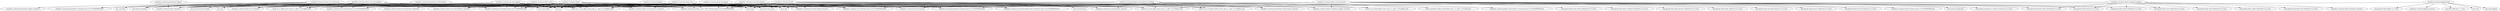 digraph "classes" {
    // Path: /home/rsearls/j1/Resteasy/resteasy-legacy/target/classes
   "org.jboss.resteasy.annotations.interception"      -> "java.lang";
   "org.jboss.resteasy.annotations.interception"      -> "java.lang.annotation";
   "org.jboss.resteasy.annotations.legacy"            -> "java.lang";
   "org.jboss.resteasy.annotations.legacy"            -> "java.lang.annotation";
   "org.jboss.resteasy.annotations.legacy"            -> "org.jboss.resteasy.client (classes)";
   "org.jboss.resteasy.client"                        -> "java.io";
   "org.jboss.resteasy.client"                        -> "java.lang";
   "org.jboss.resteasy.client"                        -> "java.lang.annotation";
   "org.jboss.resteasy.client"                        -> "java.lang.reflect";
   "org.jboss.resteasy.client"                        -> "java.net";
   "org.jboss.resteasy.client"                        -> "java.util";
   "org.jboss.resteasy.client"                        -> "javax.ws.rs (jboss-jaxrs-api_2.1_spec-1.0.0.Alpha1.jar)";
   "org.jboss.resteasy.client"                        -> "javax.ws.rs.core (jboss-jaxrs-api_2.1_spec-1.0.0.Alpha1.jar)";
   "org.jboss.resteasy.client"                        -> "javax.ws.rs.ext (jboss-jaxrs-api_2.1_spec-1.0.0.Alpha1.jar)";
   "org.jboss.resteasy.client"                        -> "org.jboss.resteasy.client.core (classes)";
   "org.jboss.resteasy.client"                        -> "org.jboss.resteasy.client.core.executors (classes)";
   "org.jboss.resteasy.client"                        -> "org.jboss.resteasy.client.core.extractors (classes)";
   "org.jboss.resteasy.client"                        -> "org.jboss.resteasy.client.core.marshallers (classes)";
   "org.jboss.resteasy.client"                        -> "org.jboss.resteasy.core.interception (classes)";
   "org.jboss.resteasy.client"                        -> "org.jboss.resteasy.resteasy_jaxrs.i18n (resteasy-jaxrs-4.0.0-SNAPSHOT.jar)";
   "org.jboss.resteasy.client"                        -> "org.jboss.resteasy.specimpl (resteasy-jaxrs-4.0.0-SNAPSHOT.jar)";
   "org.jboss.resteasy.client"                        -> "org.jboss.resteasy.spi (resteasy-jaxrs-4.0.0-SNAPSHOT.jar)";
   "org.jboss.resteasy.client"                        -> "org.jboss.resteasy.spi.old (classes)";
   "org.jboss.resteasy.client"                        -> "org.jboss.resteasy.util (resteasy-jaxrs-4.0.0-SNAPSHOT.jar)";
   "org.jboss.resteasy.client.cache"                  -> "java.io";
   "org.jboss.resteasy.client.cache"                  -> "java.lang";
   "org.jboss.resteasy.client.cache"                  -> "java.lang.reflect";
   "org.jboss.resteasy.client.cache"                  -> "java.util";
   "org.jboss.resteasy.client.cache"                  -> "java.util.concurrent";
   "org.jboss.resteasy.client.cache"                  -> "java.util.concurrent.atomic";
   "org.jboss.resteasy.client.cache"                  -> "javax.ws.rs (jboss-jaxrs-api_2.1_spec-1.0.0.Alpha1.jar)";
   "org.jboss.resteasy.client.cache"                  -> "javax.ws.rs.core (jboss-jaxrs-api_2.1_spec-1.0.0.Alpha1.jar)";
   "org.jboss.resteasy.client.cache"                  -> "org.jboss.resteasy.client (classes)";
   "org.jboss.resteasy.client.cache"                  -> "org.jboss.resteasy.client.core (classes)";
   "org.jboss.resteasy.client.cache"                  -> "org.jboss.resteasy.client.core.marshallers (classes)";
   "org.jboss.resteasy.client.cache"                  -> "org.jboss.resteasy.spi (resteasy-jaxrs-4.0.0-SNAPSHOT.jar)";
   "org.jboss.resteasy.client.cache"                  -> "org.jboss.resteasy.spi.interception (classes)";
   "org.jboss.resteasy.client.cache"                  -> "org.jboss.resteasy.util (resteasy-jaxrs-4.0.0-SNAPSHOT.jar)";
   "org.jboss.resteasy.client.core"                   -> "java.io";
   "org.jboss.resteasy.client.core"                   -> "java.lang";
   "org.jboss.resteasy.client.core"                   -> "java.lang.annotation";
   "org.jboss.resteasy.client.core"                   -> "java.lang.reflect";
   "org.jboss.resteasy.client.core"                   -> "java.net";
   "org.jboss.resteasy.client.core"                   -> "java.util";
   "org.jboss.resteasy.client.core"                   -> "javax.ws.rs (jboss-jaxrs-api_2.1_spec-1.0.0.Alpha1.jar)";
   "org.jboss.resteasy.client.core"                   -> "javax.ws.rs.core (jboss-jaxrs-api_2.1_spec-1.0.0.Alpha1.jar)";
   "org.jboss.resteasy.client.core"                   -> "javax.ws.rs.ext (jboss-jaxrs-api_2.1_spec-1.0.0.Alpha1.jar)";
   "org.jboss.resteasy.client.core"                   -> "org.jboss.resteasy.client (classes)";
   "org.jboss.resteasy.client.core"                   -> "org.jboss.resteasy.client.core.extractors (classes)";
   "org.jboss.resteasy.client.core"                   -> "org.jboss.resteasy.client.core.marshallers (classes)";
   "org.jboss.resteasy.client.core"                   -> "org.jboss.resteasy.client.exception.mapper (classes)";
   "org.jboss.resteasy.client.core"                   -> "org.jboss.resteasy.core (resteasy-jaxrs-4.0.0-SNAPSHOT.jar)";
   "org.jboss.resteasy.client.core"                   -> "org.jboss.resteasy.core.interception (classes)";
   "org.jboss.resteasy.client.core"                   -> "org.jboss.resteasy.core.interception.jaxrs (resteasy-jaxrs-4.0.0-SNAPSHOT.jar)";
   "org.jboss.resteasy.client.core"                   -> "org.jboss.resteasy.resteasy_jaxrs.i18n (resteasy-jaxrs-4.0.0-SNAPSHOT.jar)";
   "org.jboss.resteasy.client.core"                   -> "org.jboss.resteasy.specimpl (resteasy-jaxrs-4.0.0-SNAPSHOT.jar)";
   "org.jboss.resteasy.client.core"                   -> "org.jboss.resteasy.spi (resteasy-jaxrs-4.0.0-SNAPSHOT.jar)";
   "org.jboss.resteasy.client.core"                   -> "org.jboss.resteasy.spi.interception (classes)";
   "org.jboss.resteasy.client.core"                   -> "org.jboss.resteasy.spi.old (classes)";
   "org.jboss.resteasy.client.core"                   -> "org.jboss.resteasy.util (resteasy-jaxrs-4.0.0-SNAPSHOT.jar)";
   "org.jboss.resteasy.client.core.executors"         -> "java.io";
   "org.jboss.resteasy.client.core.executors"         -> "java.lang";
   "org.jboss.resteasy.client.core.executors"         -> "java.lang.management";
   "org.jboss.resteasy.client.core.executors"         -> "java.lang.reflect";
   "org.jboss.resteasy.client.core.executors"         -> "java.net";
   "org.jboss.resteasy.client.core.executors"         -> "java.util";
   "org.jboss.resteasy.client.core.executors"         -> "javax.ws.rs.core (jboss-jaxrs-api_2.1_spec-1.0.0.Alpha1.jar)";
   "org.jboss.resteasy.client.core.executors"         -> "org.apache.commons.io.output (commons-io-2.5.jar)";
   "org.jboss.resteasy.client.core.executors"         -> "org.apache.http (httpcore-4.4.5.jar)";
   "org.jboss.resteasy.client.core.executors"         -> "org.apache.http.client (httpclient-4.5.2.jar)";
   "org.jboss.resteasy.client.core.executors"         -> "org.apache.http.client.entity (httpclient-4.5.2.jar)";
   "org.jboss.resteasy.client.core.executors"         -> "org.apache.http.client.methods (httpclient-4.5.2.jar)";
   "org.jboss.resteasy.client.core.executors"         -> "org.apache.http.client.params (httpclient-4.5.2.jar)";
   "org.jboss.resteasy.client.core.executors"         -> "org.apache.http.conn (httpclient-4.5.2.jar)";
   "org.jboss.resteasy.client.core.executors"         -> "org.apache.http.entity (httpcore-4.4.5.jar)";
   "org.jboss.resteasy.client.core.executors"         -> "org.apache.http.impl.client (httpclient-4.5.2.jar)";
   "org.jboss.resteasy.client.core.executors"         -> "org.apache.http.message (httpcore-4.4.5.jar)";
   "org.jboss.resteasy.client.core.executors"         -> "org.apache.http.params (httpcore-4.4.5.jar)";
   "org.jboss.resteasy.client.core.executors"         -> "org.apache.http.protocol (httpcore-4.4.5.jar)";
   "org.jboss.resteasy.client.core.executors"         -> "org.jboss.resteasy.client (classes)";
   "org.jboss.resteasy.client.core.executors"         -> "org.jboss.resteasy.client.core (classes)";
   "org.jboss.resteasy.client.core.executors"         -> "org.jboss.resteasy.client.exception.mapper (classes)";
   "org.jboss.resteasy.client.core.executors"         -> "org.jboss.resteasy.core (resteasy-jaxrs-4.0.0-SNAPSHOT.jar)";
   "org.jboss.resteasy.client.core.executors"         -> "org.jboss.resteasy.mock (resteasy-jaxrs-4.0.0-SNAPSHOT.jar)";
   "org.jboss.resteasy.client.core.executors"         -> "org.jboss.resteasy.resteasy_jaxrs.i18n (resteasy-jaxrs-4.0.0-SNAPSHOT.jar)";
   "org.jboss.resteasy.client.core.executors"         -> "org.jboss.resteasy.specimpl (resteasy-jaxrs-4.0.0-SNAPSHOT.jar)";
   "org.jboss.resteasy.client.core.executors"         -> "org.jboss.resteasy.spi (resteasy-jaxrs-4.0.0-SNAPSHOT.jar)";
   "org.jboss.resteasy.client.core.executors"         -> "org.jboss.resteasy.spi.old (classes)";
   "org.jboss.resteasy.client.core.executors"         -> "org.jboss.resteasy.util (resteasy-jaxrs-4.0.0-SNAPSHOT.jar)";
   "org.jboss.resteasy.client.core.extractors"        -> "java.io";
   "org.jboss.resteasy.client.core.extractors"        -> "java.lang";
   "org.jboss.resteasy.client.core.extractors"        -> "java.lang.annotation";
   "org.jboss.resteasy.client.core.extractors"        -> "java.lang.reflect";
   "org.jboss.resteasy.client.core.extractors"        -> "java.net";
   "org.jboss.resteasy.client.core.extractors"        -> "java.util";
   "org.jboss.resteasy.client.core.extractors"        -> "javax.ws.rs (jboss-jaxrs-api_2.1_spec-1.0.0.Alpha1.jar)";
   "org.jboss.resteasy.client.core.extractors"        -> "javax.ws.rs.core (jboss-jaxrs-api_2.1_spec-1.0.0.Alpha1.jar)";
   "org.jboss.resteasy.client.core.extractors"        -> "org.jboss.resteasy.annotations (resteasy-jaxrs-4.0.0-SNAPSHOT.jar)";
   "org.jboss.resteasy.client.core.extractors"        -> "org.jboss.resteasy.annotations.legacy (classes)";
   "org.jboss.resteasy.client.core.extractors"        -> "org.jboss.resteasy.client (classes)";
   "org.jboss.resteasy.client.core.extractors"        -> "org.jboss.resteasy.client.core (classes)";
   "org.jboss.resteasy.client.core.extractors"        -> "org.jboss.resteasy.resteasy_jaxrs.i18n (resteasy-jaxrs-4.0.0-SNAPSHOT.jar)";
   "org.jboss.resteasy.client.core.extractors"        -> "org.jboss.resteasy.spi (resteasy-jaxrs-4.0.0-SNAPSHOT.jar)";
   "org.jboss.resteasy.client.core.extractors"        -> "org.jboss.resteasy.util (resteasy-jaxrs-4.0.0-SNAPSHOT.jar)";
   "org.jboss.resteasy.client.core.marshallers"       -> "java.io";
   "org.jboss.resteasy.client.core.marshallers"       -> "java.lang";
   "org.jboss.resteasy.client.core.marshallers"       -> "java.lang.annotation";
   "org.jboss.resteasy.client.core.marshallers"       -> "java.lang.reflect";
   "org.jboss.resteasy.client.core.marshallers"       -> "java.net";
   "org.jboss.resteasy.client.core.marshallers"       -> "java.security";
   "org.jboss.resteasy.client.core.marshallers"       -> "java.util";
   "org.jboss.resteasy.client.core.marshallers"       -> "javax.ws.rs (jboss-jaxrs-api_2.1_spec-1.0.0.Alpha1.jar)";
   "org.jboss.resteasy.client.core.marshallers"       -> "javax.ws.rs.core (jboss-jaxrs-api_2.1_spec-1.0.0.Alpha1.jar)";
   "org.jboss.resteasy.client.core.marshallers"       -> "org.jboss.resteasy.annotations (resteasy-jaxrs-4.0.0-SNAPSHOT.jar)";
   "org.jboss.resteasy.client.core.marshallers"       -> "org.jboss.resteasy.client (classes)";
   "org.jboss.resteasy.client.core.marshallers"       -> "org.jboss.resteasy.client.core (classes)";
   "org.jboss.resteasy.client.core.marshallers"       -> "org.jboss.resteasy.resteasy_jaxrs.i18n (resteasy-jaxrs-4.0.0-SNAPSHOT.jar)";
   "org.jboss.resteasy.client.core.marshallers"       -> "org.jboss.resteasy.spi (resteasy-jaxrs-4.0.0-SNAPSHOT.jar)";
   "org.jboss.resteasy.client.core.marshallers"       -> "org.jboss.resteasy.util (resteasy-jaxrs-4.0.0-SNAPSHOT.jar)";
   "org.jboss.resteasy.client.exception"              -> "java.lang";
   "org.jboss.resteasy.client.exception.mapper"       -> "java.io";
   "org.jboss.resteasy.client.exception.mapper"       -> "java.lang";
   "org.jboss.resteasy.client.exception.mapper"       -> "javax.ws.rs.ext (jboss-jaxrs-api_2.1_spec-1.0.0.Alpha1.jar)";
   "org.jboss.resteasy.client.exception.mapper"       -> "org.apache.http (httpcore-4.4.5.jar)";
   "org.jboss.resteasy.client.exception.mapper"       -> "org.apache.http.auth (httpclient-4.5.2.jar)";
   "org.jboss.resteasy.client.exception.mapper"       -> "org.apache.http.client (httpclient-4.5.2.jar)";
   "org.jboss.resteasy.client.exception.mapper"       -> "org.apache.http.conn (httpclient-4.5.2.jar)";
   "org.jboss.resteasy.client.exception.mapper"       -> "org.apache.http.cookie (httpclient-4.5.2.jar)";
   "org.jboss.resteasy.client.exception.mapper"       -> "org.apache.http.impl.auth (httpclient-4.5.2.jar)";
   "org.jboss.resteasy.client.exception.mapper"       -> "org.apache.http.impl.client (httpclient-4.5.2.jar)";
   "org.jboss.resteasy.client.exception.mapper"       -> "org.jboss.resteasy.client.exception (classes)";
   "org.jboss.resteasy.core.interception"             -> "java.io";
   "org.jboss.resteasy.core.interception"             -> "java.lang";
   "org.jboss.resteasy.core.interception"             -> "java.lang.annotation";
   "org.jboss.resteasy.core.interception"             -> "java.lang.reflect";
   "org.jboss.resteasy.core.interception"             -> "java.util";
   "org.jboss.resteasy.core.interception"             -> "java.util.function";
   "org.jboss.resteasy.core.interception"             -> "javax.ws.rs (jboss-jaxrs-api_2.1_spec-1.0.0.Alpha1.jar)";
   "org.jboss.resteasy.core.interception"             -> "javax.ws.rs.container (jboss-jaxrs-api_2.1_spec-1.0.0.Alpha1.jar)";
   "org.jboss.resteasy.core.interception"             -> "javax.ws.rs.core (jboss-jaxrs-api_2.1_spec-1.0.0.Alpha1.jar)";
   "org.jboss.resteasy.core.interception"             -> "javax.ws.rs.ext (jboss-jaxrs-api_2.1_spec-1.0.0.Alpha1.jar)";
   "org.jboss.resteasy.core.interception"             -> "org.jboss.resteasy.annotations.interception (classes)";
   "org.jboss.resteasy.core.interception"             -> "org.jboss.resteasy.client (classes)";
   "org.jboss.resteasy.core.interception"             -> "org.jboss.resteasy.core (resteasy-jaxrs-4.0.0-SNAPSHOT.jar)";
   "org.jboss.resteasy.core.interception"             -> "org.jboss.resteasy.core.interception.jaxrs (resteasy-jaxrs-4.0.0-SNAPSHOT.jar)";
   "org.jboss.resteasy.core.interception"             -> "org.jboss.resteasy.resteasy_jaxrs.i18n (resteasy-jaxrs-4.0.0-SNAPSHOT.jar)";
   "org.jboss.resteasy.core.interception"             -> "org.jboss.resteasy.specimpl (resteasy-jaxrs-4.0.0-SNAPSHOT.jar)";
   "org.jboss.resteasy.core.interception"             -> "org.jboss.resteasy.spi (resteasy-jaxrs-4.0.0-SNAPSHOT.jar)";
   "org.jboss.resteasy.core.interception"             -> "org.jboss.resteasy.spi.interception (classes)";
   "org.jboss.resteasy.logging"                       -> "java.lang";
   "org.jboss.resteasy.logging"                       -> "java.lang.reflect";
   "org.jboss.resteasy.logging"                       -> "org.jboss.resteasy.resteasy_jaxrs.i18n (resteasy-jaxrs-4.0.0-SNAPSHOT.jar)";
   "org.jboss.resteasy.logging.impl"                  -> "java.lang";
   "org.jboss.resteasy.logging.impl"                  -> "java.text";
   "org.jboss.resteasy.logging.impl"                  -> "java.util.logging";
   "org.jboss.resteasy.logging.impl"                  -> "org.apache.log4j (log4j-1.2.17.jar)";
   "org.jboss.resteasy.logging.impl"                  -> "org.jboss.resteasy.logging (classes)";
   "org.jboss.resteasy.logging.impl"                  -> "org.slf4j (slf4j-api-1.7.7.jar)";
   "org.jboss.resteasy.plugins.interceptors.encoding" -> "java.lang";
   "org.jboss.resteasy.plugins.interceptors.encoding" -> "java.util";
   "org.jboss.resteasy.plugins.interceptors.encoding" -> "javax.annotation (jboss-annotations-api_1.2_spec-1.0.0.Final.jar)";
   "org.jboss.resteasy.plugins.interceptors.encoding" -> "javax.ws.rs (jboss-jaxrs-api_2.1_spec-1.0.0.Alpha1.jar)";
   "org.jboss.resteasy.plugins.interceptors.encoding" -> "javax.ws.rs.client (jboss-jaxrs-api_2.1_spec-1.0.0.Alpha1.jar)";
   "org.jboss.resteasy.plugins.interceptors.encoding" -> "javax.ws.rs.container (jboss-jaxrs-api_2.1_spec-1.0.0.Alpha1.jar)";
   "org.jboss.resteasy.plugins.interceptors.encoding" -> "javax.ws.rs.core (jboss-jaxrs-api_2.1_spec-1.0.0.Alpha1.jar)";
   "org.jboss.resteasy.plugins.interceptors.encoding" -> "javax.ws.rs.ext (jboss-jaxrs-api_2.1_spec-1.0.0.Alpha1.jar)";
   "org.jboss.resteasy.plugins.interceptors.encoding" -> "org.jboss.resteasy.annotations.interception (classes)";
   "org.jboss.resteasy.plugins.interceptors.encoding" -> "org.jboss.resteasy.client (classes)";
   "org.jboss.resteasy.plugins.interceptors.encoding" -> "org.jboss.resteasy.plugins.interceptors (resteasy-jaxrs-4.0.0-SNAPSHOT.jar)";
   "org.jboss.resteasy.plugins.interceptors.encoding" -> "org.jboss.resteasy.spi.interception (classes)";
   "org.jboss.resteasy.spi.interception"              -> "java.io";
   "org.jboss.resteasy.spi.interception"              -> "java.lang";
   "org.jboss.resteasy.spi.interception"              -> "java.lang.annotation";
   "org.jboss.resteasy.spi.interception"              -> "java.lang.reflect";
   "org.jboss.resteasy.spi.interception"              -> "javax.ws.rs (jboss-jaxrs-api_2.1_spec-1.0.0.Alpha1.jar)";
   "org.jboss.resteasy.spi.interception"              -> "javax.ws.rs.core (jboss-jaxrs-api_2.1_spec-1.0.0.Alpha1.jar)";
   "org.jboss.resteasy.spi.interception"              -> "org.jboss.resteasy.client (classes)";
   "org.jboss.resteasy.spi.interception"              -> "org.jboss.resteasy.core (resteasy-jaxrs-4.0.0-SNAPSHOT.jar)";
   "org.jboss.resteasy.spi.interception"              -> "org.jboss.resteasy.spi (resteasy-jaxrs-4.0.0-SNAPSHOT.jar)";
   "org.jboss.resteasy.spi.old"                       -> "java.lang";
   "org.jboss.resteasy.spi.old"                       -> "java.lang.annotation";
   "org.jboss.resteasy.spi.old"                       -> "java.lang.reflect";
   "org.jboss.resteasy.spi.old"                       -> "java.util";
   "org.jboss.resteasy.spi.old"                       -> "java.util.concurrent";
   "org.jboss.resteasy.spi.old"                       -> "javax.ws.rs (jboss-jaxrs-api_2.1_spec-1.0.0.Alpha1.jar)";
   "org.jboss.resteasy.spi.old"                       -> "javax.ws.rs.client (jboss-jaxrs-api_2.1_spec-1.0.0.Alpha1.jar)";
   "org.jboss.resteasy.spi.old"                       -> "javax.ws.rs.container (jboss-jaxrs-api_2.1_spec-1.0.0.Alpha1.jar)";
   "org.jboss.resteasy.spi.old"                       -> "javax.ws.rs.core (jboss-jaxrs-api_2.1_spec-1.0.0.Alpha1.jar)";
   "org.jboss.resteasy.spi.old"                       -> "javax.ws.rs.ext (jboss-jaxrs-api_2.1_spec-1.0.0.Alpha1.jar)";
   "org.jboss.resteasy.spi.old"                       -> "org.jboss.resteasy.annotations.interception (classes)";
   "org.jboss.resteasy.spi.old"                       -> "org.jboss.resteasy.client.core (classes)";
   "org.jboss.resteasy.spi.old"                       -> "org.jboss.resteasy.client.exception.mapper (classes)";
   "org.jboss.resteasy.spi.old"                       -> "org.jboss.resteasy.core.interception (classes)";
   "org.jboss.resteasy.spi.old"                       -> "org.jboss.resteasy.core.interception.jaxrs (resteasy-jaxrs-4.0.0-SNAPSHOT.jar)";
   "org.jboss.resteasy.spi.old"                       -> "org.jboss.resteasy.resteasy_jaxrs.i18n (resteasy-jaxrs-4.0.0-SNAPSHOT.jar)";
   "org.jboss.resteasy.spi.old"                       -> "org.jboss.resteasy.spi (resteasy-jaxrs-4.0.0-SNAPSHOT.jar)";
   "org.jboss.resteasy.spi.old"                       -> "org.jboss.resteasy.spi.interception (classes)";
   "org.jboss.resteasy.spi.old"                       -> "org.jboss.resteasy.util (resteasy-jaxrs-4.0.0-SNAPSHOT.jar)";
}
